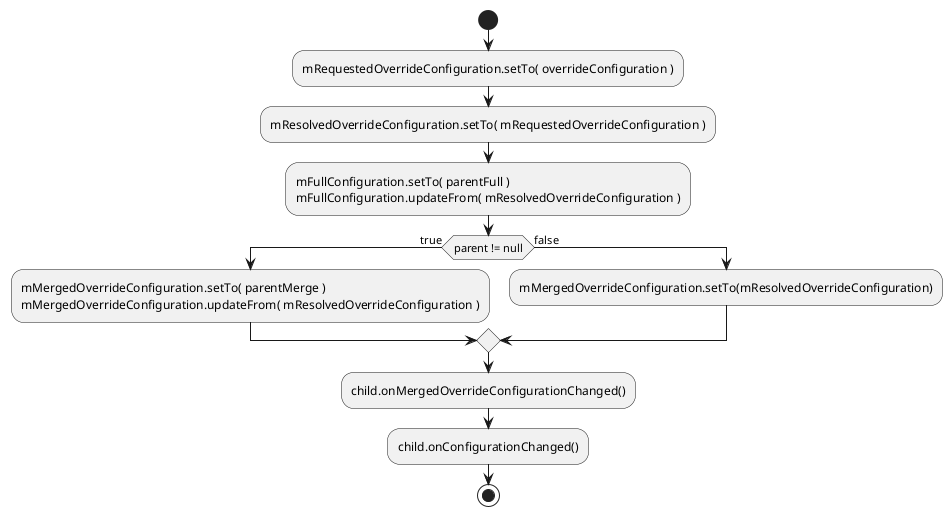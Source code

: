 @startuml
'https://plantuml.com/activity-diagram-beta

start
:mRequestedOverrideConfiguration.setTo( overrideConfiguration );
:mResolvedOverrideConfiguration.setTo( mRequestedOverrideConfiguration );
:mFullConfiguration.setTo( parentFull )
mFullConfiguration.updateFrom( mResolvedOverrideConfiguration );

if(parent != null) then(true)
:mMergedOverrideConfiguration.setTo( parentMerge )
mMergedOverrideConfiguration.updateFrom( mResolvedOverrideConfiguration );
else (false)
:mMergedOverrideConfiguration.setTo(mResolvedOverrideConfiguration);
endif
:child.onMergedOverrideConfigurationChanged();
:child.onConfigurationChanged();
stop

@enduml

